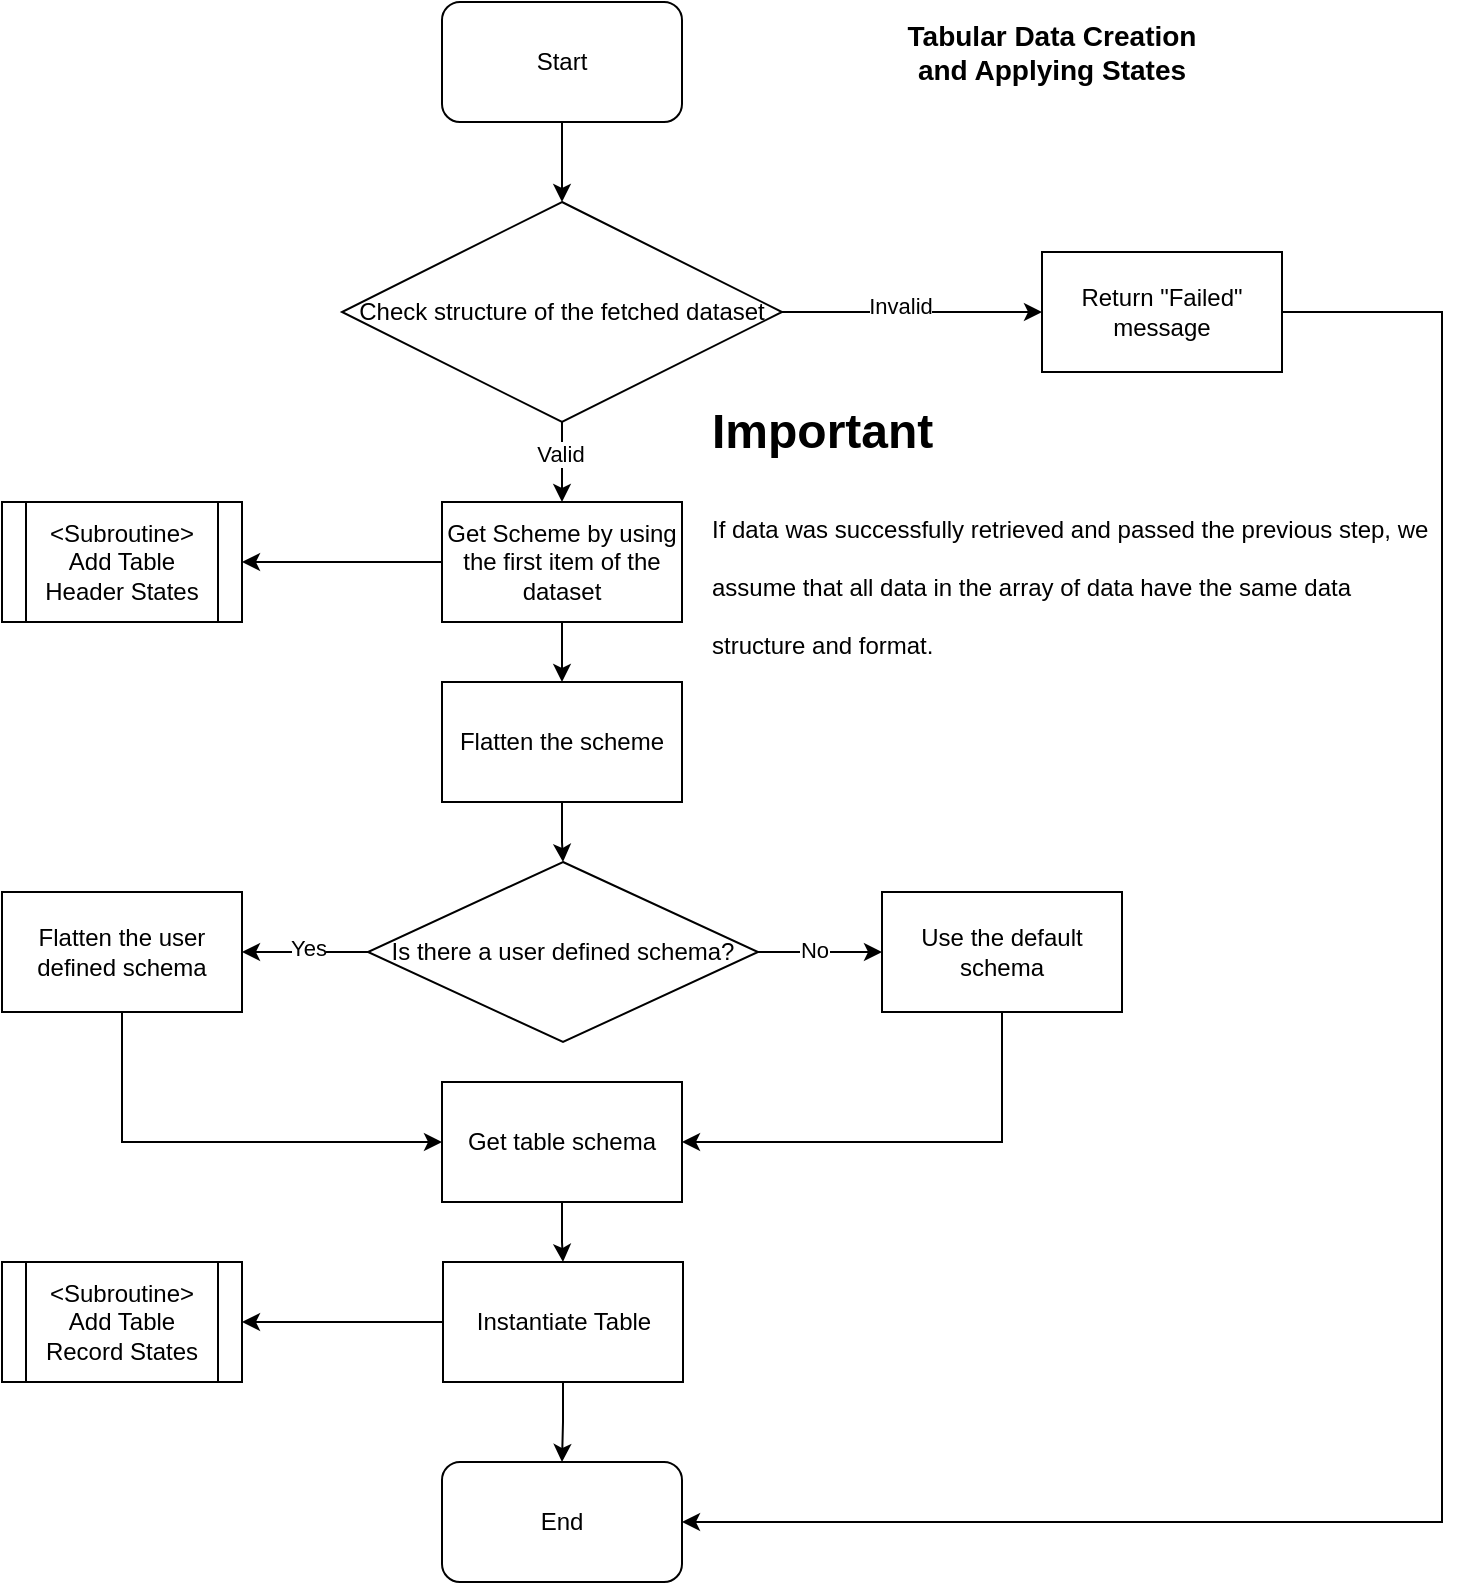 <mxfile version="14.6.13" type="device"><diagram id="QCUltttpgOT9a0w8yef7" name="페이지-1"><mxGraphModel dx="1112" dy="510" grid="1" gridSize="10" guides="1" tooltips="1" connect="1" arrows="1" fold="1" page="1" pageScale="1" pageWidth="1100" pageHeight="850" math="0" shadow="0"><root><mxCell id="0"/><mxCell id="1" parent="0"/><mxCell id="4UrBICLmgBe5kc68abEb-9" value="" style="edgeStyle=orthogonalEdgeStyle;rounded=0;orthogonalLoop=1;jettySize=auto;html=1;entryX=0.5;entryY=0;entryDx=0;entryDy=0;" parent="1" source="4UrBICLmgBe5kc68abEb-3" target="4UrBICLmgBe5kc68abEb-11" edge="1"><mxGeometry relative="1" as="geometry"><mxPoint x="550" y="120" as="targetPoint"/></mxGeometry></mxCell><mxCell id="4UrBICLmgBe5kc68abEb-3" value="Start" style="rounded=1;whiteSpace=wrap;html=1;" parent="1" vertex="1"><mxGeometry x="490" y="30" width="120" height="60" as="geometry"/></mxCell><mxCell id="4UrBICLmgBe5kc68abEb-4" value="&lt;span style=&quot;font-size: 14px&quot;&gt;&lt;b&gt;Tabular Data Creation &lt;br&gt;and Applying States&lt;/b&gt;&lt;/span&gt;" style="text;html=1;strokeColor=none;fillColor=none;align=center;verticalAlign=middle;whiteSpace=wrap;rounded=0;" parent="1" vertex="1"><mxGeometry x="660" y="30" width="270" height="50" as="geometry"/></mxCell><mxCell id="4UrBICLmgBe5kc68abEb-13" value="" style="edgeStyle=orthogonalEdgeStyle;rounded=0;orthogonalLoop=1;jettySize=auto;html=1;" parent="1" source="4UrBICLmgBe5kc68abEb-11" target="4UrBICLmgBe5kc68abEb-12" edge="1"><mxGeometry relative="1" as="geometry"/></mxCell><mxCell id="4UrBICLmgBe5kc68abEb-14" value="Invalid" style="edgeLabel;html=1;align=center;verticalAlign=middle;resizable=0;points=[];" parent="4UrBICLmgBe5kc68abEb-13" vertex="1" connectable="0"><mxGeometry x="-0.092" y="3" relative="1" as="geometry"><mxPoint as="offset"/></mxGeometry></mxCell><mxCell id="4UrBICLmgBe5kc68abEb-16" value="" style="edgeStyle=orthogonalEdgeStyle;rounded=0;orthogonalLoop=1;jettySize=auto;html=1;" parent="1" source="4UrBICLmgBe5kc68abEb-11" target="4UrBICLmgBe5kc68abEb-15" edge="1"><mxGeometry relative="1" as="geometry"/></mxCell><mxCell id="4UrBICLmgBe5kc68abEb-23" value="Valid" style="edgeLabel;html=1;align=center;verticalAlign=middle;resizable=0;points=[];" parent="4UrBICLmgBe5kc68abEb-16" vertex="1" connectable="0"><mxGeometry x="-0.219" y="-1" relative="1" as="geometry"><mxPoint as="offset"/></mxGeometry></mxCell><mxCell id="4UrBICLmgBe5kc68abEb-11" value="Check structure of the fetched dataset" style="rhombus;whiteSpace=wrap;html=1;" parent="1" vertex="1"><mxGeometry x="440" y="130" width="220" height="110" as="geometry"/></mxCell><mxCell id="4UrBICLmgBe5kc68abEb-44" style="edgeStyle=orthogonalEdgeStyle;rounded=0;orthogonalLoop=1;jettySize=auto;html=1;entryX=1;entryY=0.5;entryDx=0;entryDy=0;" parent="1" source="4UrBICLmgBe5kc68abEb-12" target="4UrBICLmgBe5kc68abEb-38" edge="1"><mxGeometry relative="1" as="geometry"><Array as="points"><mxPoint x="990" y="185"/><mxPoint x="990" y="790"/></Array></mxGeometry></mxCell><mxCell id="4UrBICLmgBe5kc68abEb-12" value="Return &quot;Failed&quot; message" style="whiteSpace=wrap;html=1;" parent="1" vertex="1"><mxGeometry x="790" y="155" width="120" height="60" as="geometry"/></mxCell><mxCell id="4UrBICLmgBe5kc68abEb-18" style="edgeStyle=orthogonalEdgeStyle;rounded=0;orthogonalLoop=1;jettySize=auto;html=1;entryX=0.5;entryY=0;entryDx=0;entryDy=0;" parent="1" source="4UrBICLmgBe5kc68abEb-15" target="ouM8SYOoM146xaweETCH-6" edge="1"><mxGeometry relative="1" as="geometry"><mxPoint x="550" y="385" as="targetPoint"/></mxGeometry></mxCell><mxCell id="ouM8SYOoM146xaweETCH-5" style="edgeStyle=orthogonalEdgeStyle;rounded=0;orthogonalLoop=1;jettySize=auto;html=1;entryX=1;entryY=0.5;entryDx=0;entryDy=0;" edge="1" parent="1" source="4UrBICLmgBe5kc68abEb-15" target="ouM8SYOoM146xaweETCH-4"><mxGeometry relative="1" as="geometry"/></mxCell><mxCell id="4UrBICLmgBe5kc68abEb-15" value="Get Scheme by using the first item of the dataset" style="whiteSpace=wrap;html=1;" parent="1" vertex="1"><mxGeometry x="490" y="280" width="120" height="60" as="geometry"/></mxCell><mxCell id="4UrBICLmgBe5kc68abEb-17" value="&lt;h1&gt;&lt;span&gt;Important&lt;/span&gt;&lt;/h1&gt;&lt;h1&gt;&lt;span style=&quot;font-size: 12px ; font-weight: 400&quot;&gt;If data was successfully retrieved and passed the previous step, we assume that all data in the array of data have the same data structure and format.&lt;/span&gt;&lt;/h1&gt;" style="text;html=1;strokeColor=none;fillColor=none;spacing=5;spacingTop=-20;whiteSpace=wrap;overflow=hidden;rounded=0;" parent="1" vertex="1"><mxGeometry x="620" y="225" width="370" height="145" as="geometry"/></mxCell><mxCell id="4UrBICLmgBe5kc68abEb-20" style="edgeStyle=orthogonalEdgeStyle;rounded=0;orthogonalLoop=1;jettySize=auto;html=1;entryX=0;entryY=0.5;entryDx=0;entryDy=0;" parent="1" source="4UrBICLmgBe5kc68abEb-19" target="4UrBICLmgBe5kc68abEb-28" edge="1"><mxGeometry relative="1" as="geometry"><mxPoint x="790" y="605" as="targetPoint"/></mxGeometry></mxCell><mxCell id="4UrBICLmgBe5kc68abEb-22" value="No" style="edgeLabel;html=1;align=center;verticalAlign=middle;resizable=0;points=[];" parent="4UrBICLmgBe5kc68abEb-20" vertex="1" connectable="0"><mxGeometry x="-0.113" y="1" relative="1" as="geometry"><mxPoint as="offset"/></mxGeometry></mxCell><mxCell id="4UrBICLmgBe5kc68abEb-25" value="" style="edgeStyle=orthogonalEdgeStyle;rounded=0;orthogonalLoop=1;jettySize=auto;html=1;entryX=1;entryY=0.5;entryDx=0;entryDy=0;" parent="1" source="4UrBICLmgBe5kc68abEb-19" target="ouM8SYOoM146xaweETCH-8" edge="1"><mxGeometry relative="1" as="geometry"><mxPoint x="550" y="580" as="targetPoint"/></mxGeometry></mxCell><mxCell id="4UrBICLmgBe5kc68abEb-27" value="Yes" style="edgeLabel;html=1;align=center;verticalAlign=middle;resizable=0;points=[];" parent="4UrBICLmgBe5kc68abEb-25" vertex="1" connectable="0"><mxGeometry x="-0.053" y="-2" relative="1" as="geometry"><mxPoint as="offset"/></mxGeometry></mxCell><mxCell id="4UrBICLmgBe5kc68abEb-19" value="Is there a user defined schema?" style="rhombus;whiteSpace=wrap;html=1;" parent="1" vertex="1"><mxGeometry x="453" y="460" width="195" height="90" as="geometry"/></mxCell><mxCell id="ouM8SYOoM146xaweETCH-16" style="edgeStyle=orthogonalEdgeStyle;rounded=0;orthogonalLoop=1;jettySize=auto;html=1;entryX=0.5;entryY=0;entryDx=0;entryDy=0;" edge="1" parent="1" source="4UrBICLmgBe5kc68abEb-24" target="4UrBICLmgBe5kc68abEb-39"><mxGeometry relative="1" as="geometry"/></mxCell><mxCell id="4UrBICLmgBe5kc68abEb-24" value="Get table schema" style="whiteSpace=wrap;html=1;" parent="1" vertex="1"><mxGeometry x="490" y="570" width="120" height="60" as="geometry"/></mxCell><mxCell id="4UrBICLmgBe5kc68abEb-43" style="edgeStyle=orthogonalEdgeStyle;rounded=0;orthogonalLoop=1;jettySize=auto;html=1;entryX=1;entryY=0.5;entryDx=0;entryDy=0;" parent="1" source="4UrBICLmgBe5kc68abEb-28" edge="1" target="4UrBICLmgBe5kc68abEb-24"><mxGeometry relative="1" as="geometry"><Array as="points"><mxPoint x="770" y="600"/></Array><mxPoint x="550" y="660" as="targetPoint"/></mxGeometry></mxCell><mxCell id="4UrBICLmgBe5kc68abEb-28" value="Use the default schema" style="rounded=0;whiteSpace=wrap;html=1;" parent="1" vertex="1"><mxGeometry x="710" y="475" width="120" height="60" as="geometry"/></mxCell><mxCell id="4UrBICLmgBe5kc68abEb-38" value="End" style="rounded=1;whiteSpace=wrap;html=1;" parent="1" vertex="1"><mxGeometry x="490" y="760" width="120" height="60" as="geometry"/></mxCell><mxCell id="4UrBICLmgBe5kc68abEb-41" style="edgeStyle=orthogonalEdgeStyle;rounded=0;orthogonalLoop=1;jettySize=auto;html=1;entryX=0.5;entryY=0;entryDx=0;entryDy=0;" parent="1" source="4UrBICLmgBe5kc68abEb-39" target="4UrBICLmgBe5kc68abEb-38" edge="1"><mxGeometry relative="1" as="geometry"><mxPoint x="550" y="750" as="targetPoint"/></mxGeometry></mxCell><mxCell id="ouM8SYOoM146xaweETCH-19" style="edgeStyle=orthogonalEdgeStyle;rounded=0;orthogonalLoop=1;jettySize=auto;html=1;entryX=1;entryY=0.5;entryDx=0;entryDy=0;" edge="1" parent="1" source="4UrBICLmgBe5kc68abEb-39" target="ouM8SYOoM146xaweETCH-18"><mxGeometry relative="1" as="geometry"/></mxCell><mxCell id="4UrBICLmgBe5kc68abEb-39" value="Instantiate Table" style="rounded=0;whiteSpace=wrap;html=1;" parent="1" vertex="1"><mxGeometry x="490.5" y="660" width="120" height="60" as="geometry"/></mxCell><mxCell id="ouM8SYOoM146xaweETCH-4" value="&lt;span&gt;&amp;lt;Subroutine&amp;gt;&lt;br&gt;Add Table Header States&lt;/span&gt;" style="shape=process;whiteSpace=wrap;html=1;backgroundOutline=1;" vertex="1" parent="1"><mxGeometry x="270" y="280" width="120" height="60" as="geometry"/></mxCell><mxCell id="ouM8SYOoM146xaweETCH-7" style="edgeStyle=orthogonalEdgeStyle;rounded=0;orthogonalLoop=1;jettySize=auto;html=1;entryX=0.5;entryY=0;entryDx=0;entryDy=0;" edge="1" parent="1" source="ouM8SYOoM146xaweETCH-6" target="4UrBICLmgBe5kc68abEb-19"><mxGeometry relative="1" as="geometry"/></mxCell><mxCell id="ouM8SYOoM146xaweETCH-6" value="Flatten the scheme" style="whiteSpace=wrap;html=1;" vertex="1" parent="1"><mxGeometry x="490" y="370" width="120" height="60" as="geometry"/></mxCell><mxCell id="ouM8SYOoM146xaweETCH-14" style="edgeStyle=orthogonalEdgeStyle;rounded=0;orthogonalLoop=1;jettySize=auto;html=1;entryX=0;entryY=0.5;entryDx=0;entryDy=0;" edge="1" parent="1" source="ouM8SYOoM146xaweETCH-8" target="4UrBICLmgBe5kc68abEb-24"><mxGeometry relative="1" as="geometry"><Array as="points"><mxPoint x="330" y="600"/></Array></mxGeometry></mxCell><mxCell id="ouM8SYOoM146xaweETCH-8" value="Flatten the user defined schema" style="rounded=0;whiteSpace=wrap;html=1;" vertex="1" parent="1"><mxGeometry x="270" y="475" width="120" height="60" as="geometry"/></mxCell><mxCell id="ouM8SYOoM146xaweETCH-18" value="&lt;span&gt;&amp;lt;Subroutine&amp;gt;&lt;/span&gt;&lt;br&gt;&lt;span&gt;Add Table Record States&lt;/span&gt;" style="shape=process;whiteSpace=wrap;html=1;backgroundOutline=1;" vertex="1" parent="1"><mxGeometry x="270" y="660" width="120" height="60" as="geometry"/></mxCell></root></mxGraphModel></diagram></mxfile>